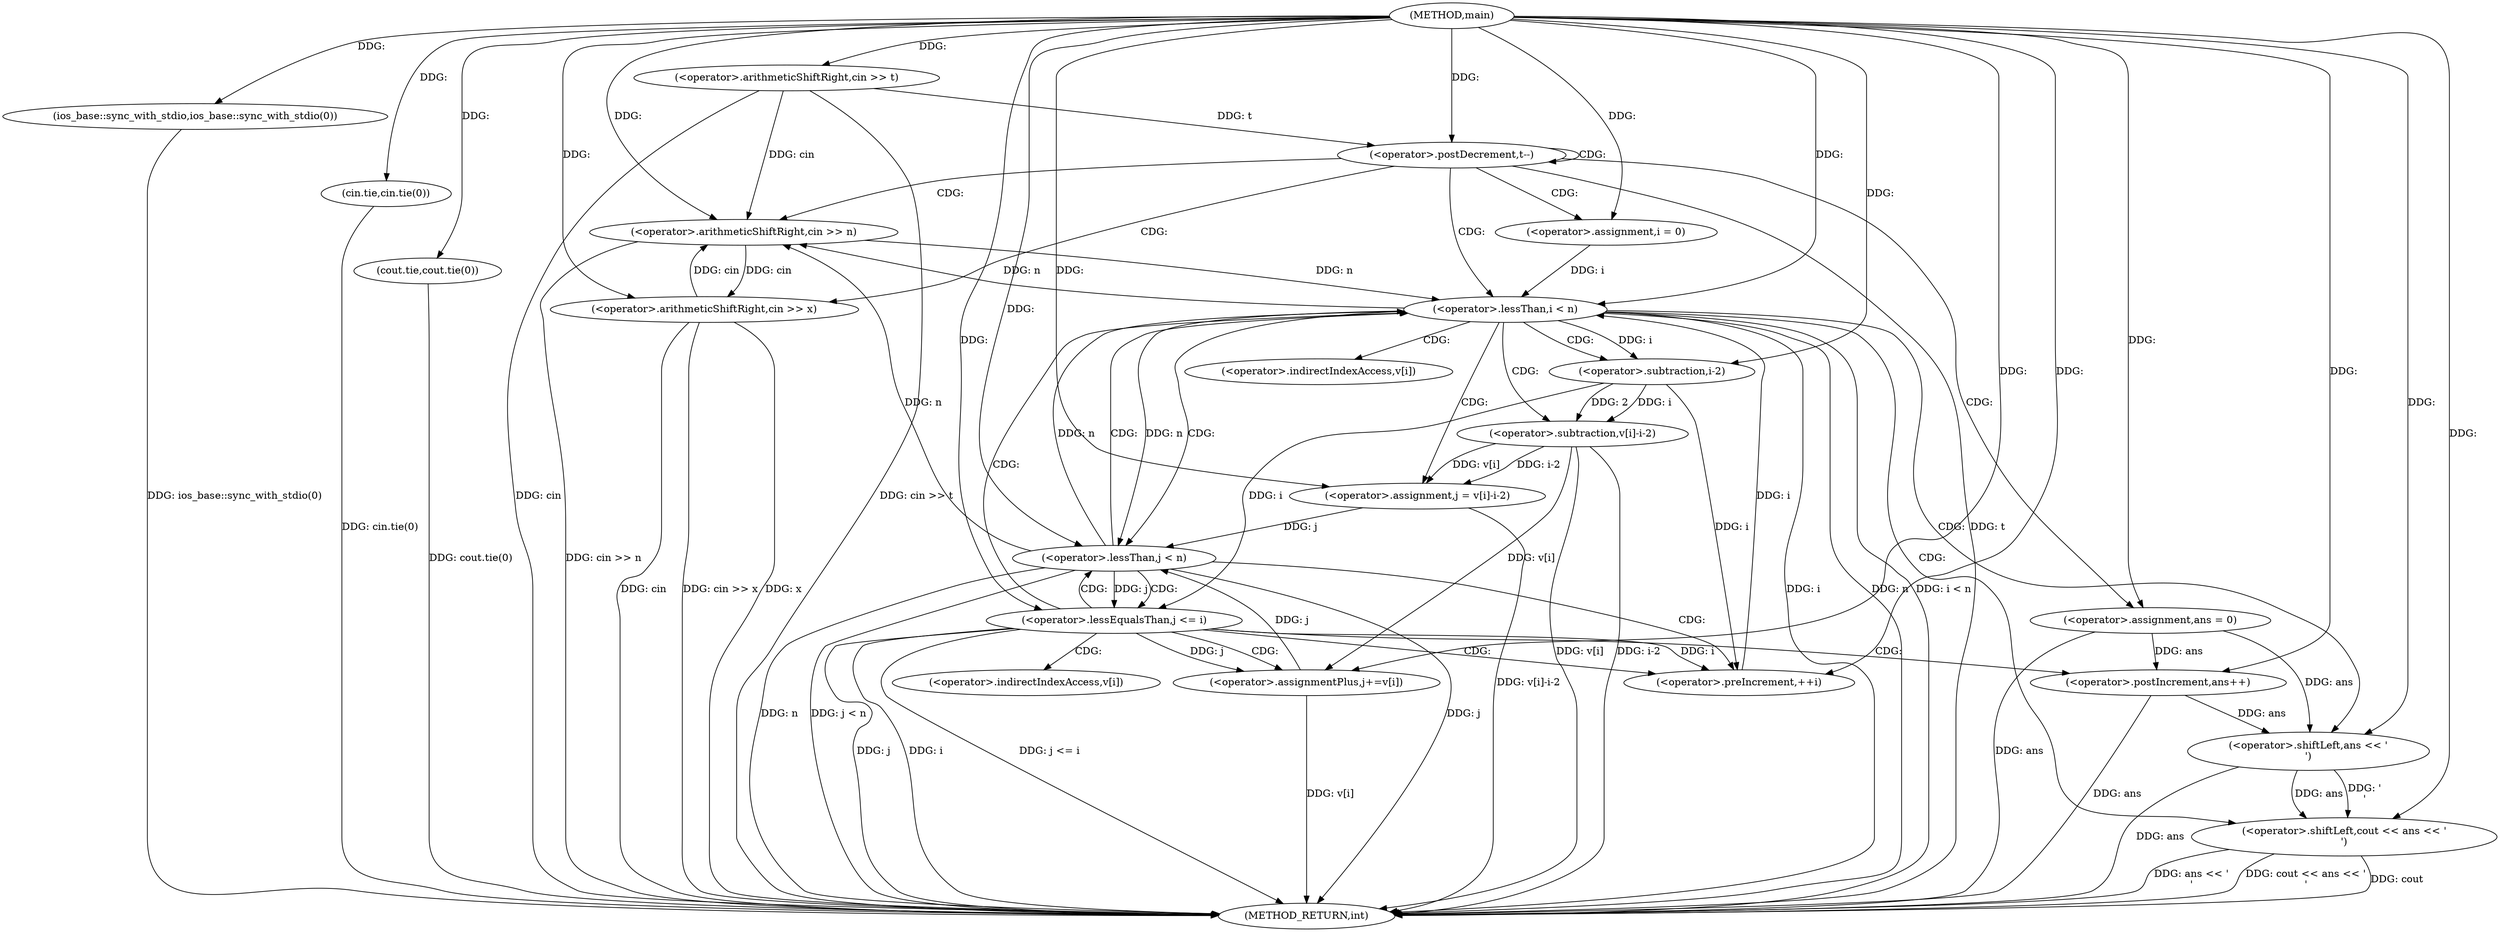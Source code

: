 digraph "main" {  
"1000101" [label = "(METHOD,main)" ]
"1000173" [label = "(METHOD_RETURN,int)" ]
"1000103" [label = "(ios_base::sync_with_stdio,ios_base::sync_with_stdio(0))" ]
"1000105" [label = "(cin.tie,cin.tie(0))" ]
"1000107" [label = "(cout.tie,cout.tie(0))" ]
"1000110" [label = "(<operator>.arithmeticShiftRight,cin >> t)" ]
"1000114" [label = "(<operator>.postDecrement,t--)" ]
"1000118" [label = "(<operator>.arithmeticShiftRight,cin >> n)" ]
"1000123" [label = "(<operator>.arithmeticShiftRight,cin >> x)" ]
"1000127" [label = "(<operator>.assignment,ans = 0)" ]
"1000168" [label = "(<operator>.shiftLeft,cout << ans << '\n')" ]
"1000132" [label = "(<operator>.assignment,i = 0)" ]
"1000135" [label = "(<operator>.lessThan,i < n)" ]
"1000138" [label = "(<operator>.preIncrement,++i)" ]
"1000170" [label = "(<operator>.shiftLeft,ans << '\n')" ]
"1000143" [label = "(<operator>.assignment,j = v[i]-i-2)" ]
"1000152" [label = "(<operator>.lessThan,j < n)" ]
"1000155" [label = "(<operator>.assignmentPlus,j+=v[i])" ]
"1000166" [label = "(<operator>.postIncrement,ans++)" ]
"1000145" [label = "(<operator>.subtraction,v[i]-i-2)" ]
"1000162" [label = "(<operator>.lessEqualsThan,j <= i)" ]
"1000149" [label = "(<operator>.subtraction,i-2)" ]
"1000157" [label = "(<operator>.indirectIndexAccess,v[i])" ]
"1000146" [label = "(<operator>.indirectIndexAccess,v[i])" ]
  "1000103" -> "1000173"  [ label = "DDG: ios_base::sync_with_stdio(0)"] 
  "1000105" -> "1000173"  [ label = "DDG: cin.tie(0)"] 
  "1000107" -> "1000173"  [ label = "DDG: cout.tie(0)"] 
  "1000110" -> "1000173"  [ label = "DDG: cin"] 
  "1000110" -> "1000173"  [ label = "DDG: cin >> t"] 
  "1000114" -> "1000173"  [ label = "DDG: t"] 
  "1000118" -> "1000173"  [ label = "DDG: cin >> n"] 
  "1000123" -> "1000173"  [ label = "DDG: cin"] 
  "1000123" -> "1000173"  [ label = "DDG: cin >> x"] 
  "1000127" -> "1000173"  [ label = "DDG: ans"] 
  "1000135" -> "1000173"  [ label = "DDG: i"] 
  "1000135" -> "1000173"  [ label = "DDG: n"] 
  "1000135" -> "1000173"  [ label = "DDG: i < n"] 
  "1000170" -> "1000173"  [ label = "DDG: ans"] 
  "1000168" -> "1000173"  [ label = "DDG: ans << '\n'"] 
  "1000168" -> "1000173"  [ label = "DDG: cout << ans << '\n'"] 
  "1000145" -> "1000173"  [ label = "DDG: v[i]"] 
  "1000145" -> "1000173"  [ label = "DDG: i-2"] 
  "1000143" -> "1000173"  [ label = "DDG: v[i]-i-2"] 
  "1000152" -> "1000173"  [ label = "DDG: j"] 
  "1000152" -> "1000173"  [ label = "DDG: n"] 
  "1000152" -> "1000173"  [ label = "DDG: j < n"] 
  "1000162" -> "1000173"  [ label = "DDG: j"] 
  "1000162" -> "1000173"  [ label = "DDG: i"] 
  "1000162" -> "1000173"  [ label = "DDG: j <= i"] 
  "1000166" -> "1000173"  [ label = "DDG: ans"] 
  "1000155" -> "1000173"  [ label = "DDG: v[i]"] 
  "1000168" -> "1000173"  [ label = "DDG: cout"] 
  "1000123" -> "1000173"  [ label = "DDG: x"] 
  "1000101" -> "1000103"  [ label = "DDG: "] 
  "1000101" -> "1000105"  [ label = "DDG: "] 
  "1000101" -> "1000107"  [ label = "DDG: "] 
  "1000101" -> "1000110"  [ label = "DDG: "] 
  "1000110" -> "1000114"  [ label = "DDG: t"] 
  "1000101" -> "1000114"  [ label = "DDG: "] 
  "1000101" -> "1000127"  [ label = "DDG: "] 
  "1000110" -> "1000118"  [ label = "DDG: cin"] 
  "1000123" -> "1000118"  [ label = "DDG: cin"] 
  "1000101" -> "1000118"  [ label = "DDG: "] 
  "1000135" -> "1000118"  [ label = "DDG: n"] 
  "1000152" -> "1000118"  [ label = "DDG: n"] 
  "1000118" -> "1000123"  [ label = "DDG: cin"] 
  "1000101" -> "1000123"  [ label = "DDG: "] 
  "1000101" -> "1000132"  [ label = "DDG: "] 
  "1000101" -> "1000168"  [ label = "DDG: "] 
  "1000170" -> "1000168"  [ label = "DDG: ans"] 
  "1000170" -> "1000168"  [ label = "DDG: '\n'"] 
  "1000132" -> "1000135"  [ label = "DDG: i"] 
  "1000138" -> "1000135"  [ label = "DDG: i"] 
  "1000101" -> "1000135"  [ label = "DDG: "] 
  "1000118" -> "1000135"  [ label = "DDG: n"] 
  "1000152" -> "1000135"  [ label = "DDG: n"] 
  "1000149" -> "1000138"  [ label = "DDG: i"] 
  "1000162" -> "1000138"  [ label = "DDG: i"] 
  "1000101" -> "1000138"  [ label = "DDG: "] 
  "1000127" -> "1000170"  [ label = "DDG: ans"] 
  "1000166" -> "1000170"  [ label = "DDG: ans"] 
  "1000101" -> "1000170"  [ label = "DDG: "] 
  "1000145" -> "1000143"  [ label = "DDG: v[i]"] 
  "1000145" -> "1000143"  [ label = "DDG: i-2"] 
  "1000145" -> "1000155"  [ label = "DDG: v[i]"] 
  "1000101" -> "1000143"  [ label = "DDG: "] 
  "1000143" -> "1000152"  [ label = "DDG: j"] 
  "1000155" -> "1000152"  [ label = "DDG: j"] 
  "1000101" -> "1000152"  [ label = "DDG: "] 
  "1000135" -> "1000152"  [ label = "DDG: n"] 
  "1000162" -> "1000155"  [ label = "DDG: j"] 
  "1000101" -> "1000155"  [ label = "DDG: "] 
  "1000149" -> "1000145"  [ label = "DDG: 2"] 
  "1000149" -> "1000145"  [ label = "DDG: i"] 
  "1000127" -> "1000166"  [ label = "DDG: ans"] 
  "1000101" -> "1000166"  [ label = "DDG: "] 
  "1000135" -> "1000149"  [ label = "DDG: i"] 
  "1000101" -> "1000149"  [ label = "DDG: "] 
  "1000152" -> "1000162"  [ label = "DDG: j"] 
  "1000101" -> "1000162"  [ label = "DDG: "] 
  "1000149" -> "1000162"  [ label = "DDG: i"] 
  "1000114" -> "1000127"  [ label = "CDG: "] 
  "1000114" -> "1000135"  [ label = "CDG: "] 
  "1000114" -> "1000114"  [ label = "CDG: "] 
  "1000114" -> "1000118"  [ label = "CDG: "] 
  "1000114" -> "1000132"  [ label = "CDG: "] 
  "1000114" -> "1000123"  [ label = "CDG: "] 
  "1000135" -> "1000152"  [ label = "CDG: "] 
  "1000135" -> "1000149"  [ label = "CDG: "] 
  "1000135" -> "1000168"  [ label = "CDG: "] 
  "1000135" -> "1000143"  [ label = "CDG: "] 
  "1000135" -> "1000145"  [ label = "CDG: "] 
  "1000135" -> "1000170"  [ label = "CDG: "] 
  "1000135" -> "1000146"  [ label = "CDG: "] 
  "1000152" -> "1000135"  [ label = "CDG: "] 
  "1000152" -> "1000162"  [ label = "CDG: "] 
  "1000152" -> "1000138"  [ label = "CDG: "] 
  "1000162" -> "1000152"  [ label = "CDG: "] 
  "1000162" -> "1000166"  [ label = "CDG: "] 
  "1000162" -> "1000157"  [ label = "CDG: "] 
  "1000162" -> "1000155"  [ label = "CDG: "] 
  "1000162" -> "1000135"  [ label = "CDG: "] 
  "1000162" -> "1000138"  [ label = "CDG: "] 
}
